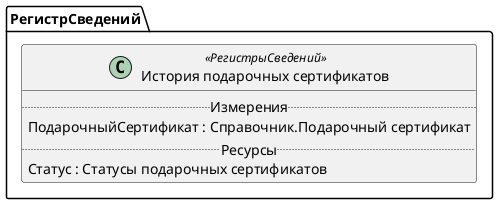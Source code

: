 ﻿@startuml ИсторияПодарочныхСертификатов
'!include templates.wsd
'..\include templates.wsd
class РегистрСведений.ИсторияПодарочныхСертификатов as "История подарочных сертификатов" <<РегистрыСведений>>
{
..Измерения..
ПодарочныйСертификат : Справочник.Подарочный сертификат
..Ресурсы..
Статус : Статусы подарочных сертификатов
}
@enduml
